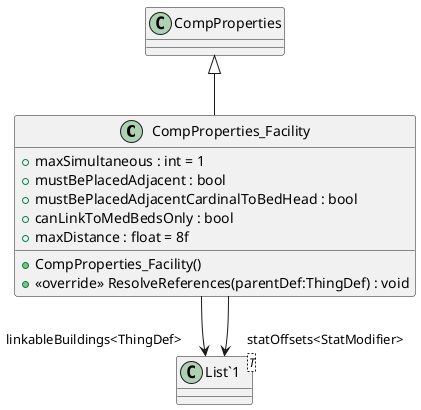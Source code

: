 @startuml
class CompProperties_Facility {
    + maxSimultaneous : int = 1
    + mustBePlacedAdjacent : bool
    + mustBePlacedAdjacentCardinalToBedHead : bool
    + canLinkToMedBedsOnly : bool
    + maxDistance : float = 8f
    + CompProperties_Facility()
    + <<override>> ResolveReferences(parentDef:ThingDef) : void
}
class "List`1"<T> {
}
CompProperties <|-- CompProperties_Facility
CompProperties_Facility --> "linkableBuildings<ThingDef>" "List`1"
CompProperties_Facility --> "statOffsets<StatModifier>" "List`1"
@enduml
